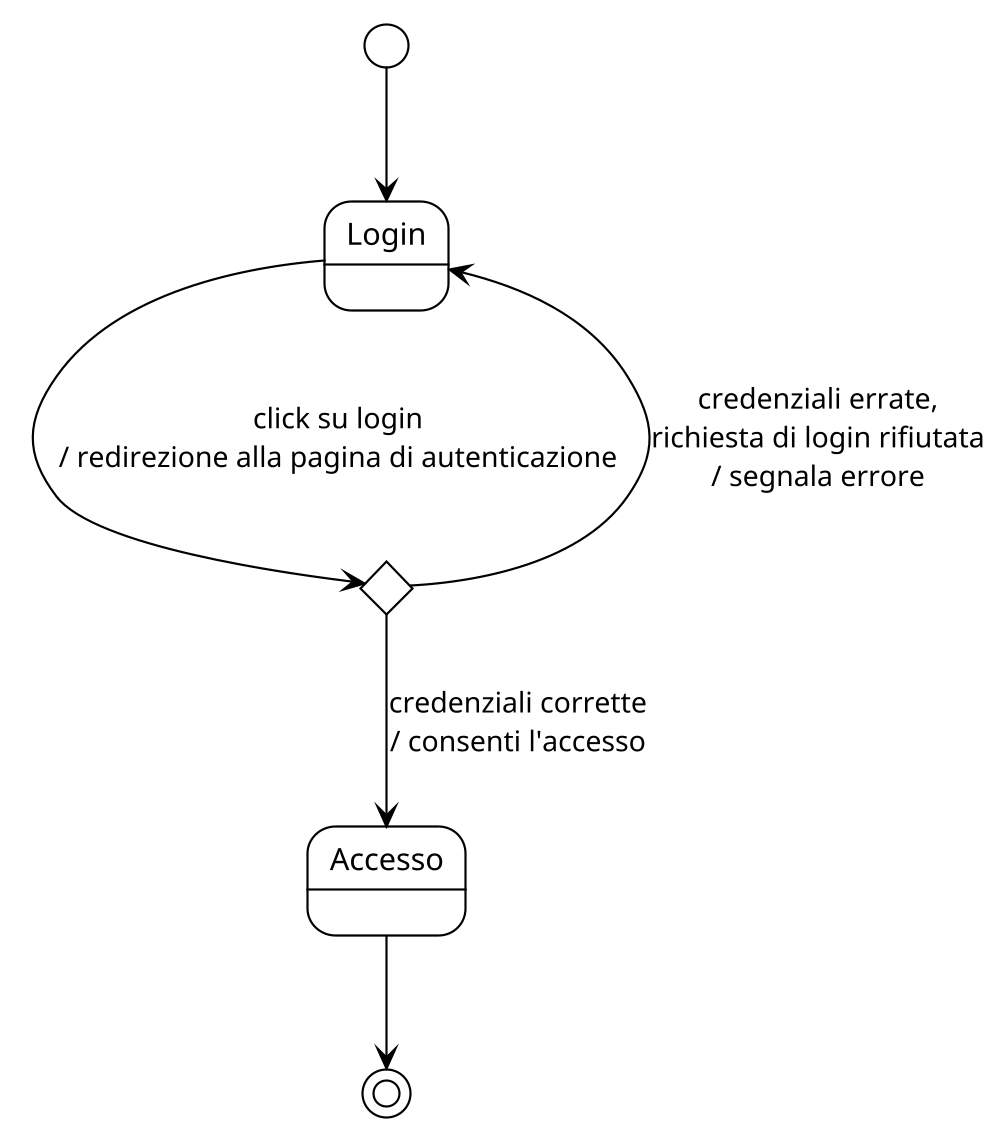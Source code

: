 @startuml
!theme plain
scale 1000 width


[*] --> Login
state Autenticazione <<choice>>
Login --> Autenticazione : click su login\n/ redirezione alla pagina di autenticazione

Autenticazione --> Accesso : credenziali corrette\n/ consenti l'accesso
Autenticazione --> Login : credenziali errate,\nrichiesta di login rifiutata\n/ segnala errore
Accesso --> [*]

@enduml
